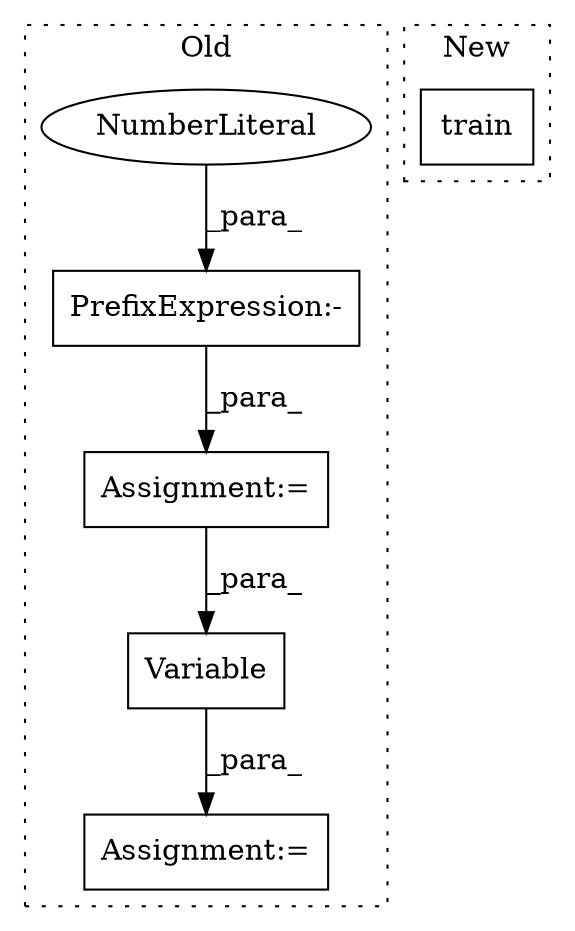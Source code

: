 digraph G {
subgraph cluster0 {
1 [label="Variable" a="32" s="5888,5925" l="9,1" shape="box"];
3 [label="PrefixExpression:-" a="38" s="5772" l="1" shape="box"];
4 [label="NumberLiteral" a="34" s="5773" l="1" shape="ellipse"];
5 [label="Assignment:=" a="7" s="5887" l="1" shape="box"];
6 [label="Assignment:=" a="7" s="5737" l="1" shape="box"];
label = "Old";
style="dotted";
}
subgraph cluster1 {
2 [label="train" a="32" s="5653,5664" l="6,1" shape="box"];
label = "New";
style="dotted";
}
1 -> 5 [label="_para_"];
3 -> 6 [label="_para_"];
4 -> 3 [label="_para_"];
6 -> 1 [label="_para_"];
}